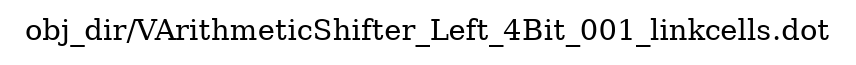 digraph v3graph {
	graph	[label="obj_dir/VArithmeticShifter_Left_4Bit_001_linkcells.dot",
		 labelloc=t, labeljust=l,
		 //size="7.5,10",
		 rankdir=TB];
}
